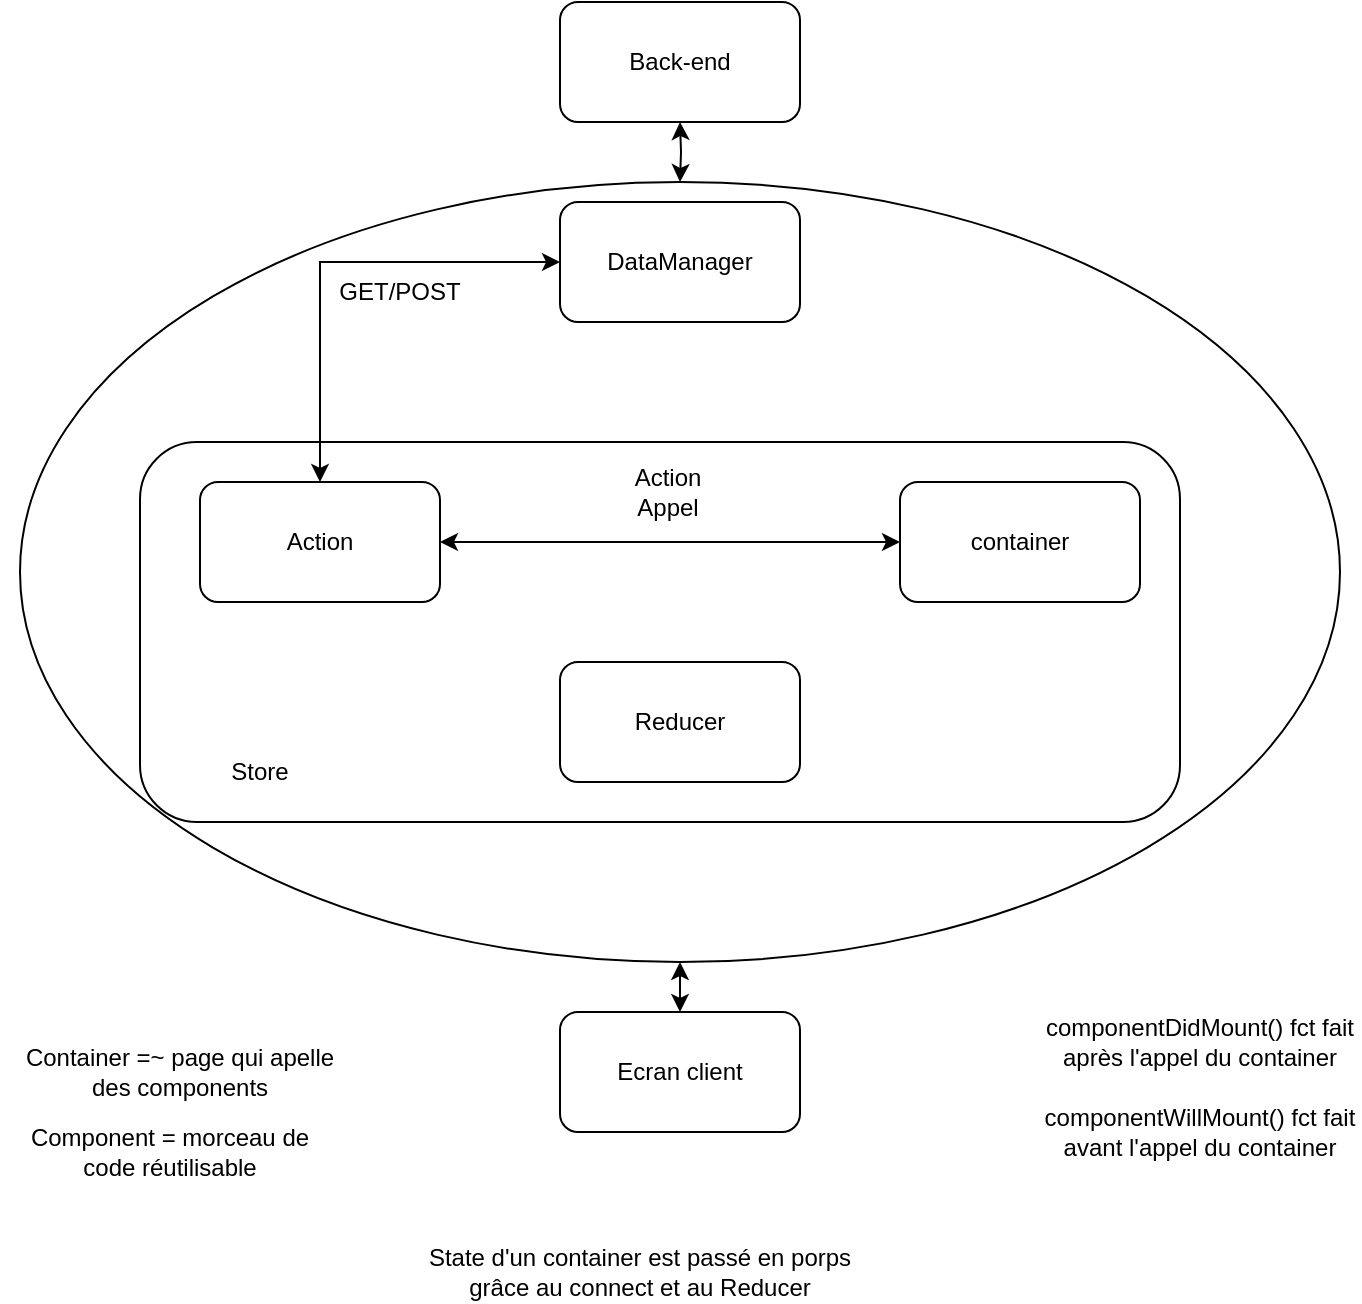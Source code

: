 <mxfile version="15.4.0" type="device"><diagram id="jD1-pqoAdshcu-__px9W" name="Page-1"><mxGraphModel dx="1186" dy="614" grid="1" gridSize="10" guides="1" tooltips="1" connect="1" arrows="1" fold="1" page="1" pageScale="1" pageWidth="827" pageHeight="1169" math="0" shadow="0"><root><mxCell id="0"/><mxCell id="1" parent="0"/><mxCell id="SAEmJx8MiQ3vlUMpK5X0-1" value="" style="ellipse;whiteSpace=wrap;html=1;" vertex="1" parent="1"><mxGeometry x="60" y="100" width="660" height="390" as="geometry"/></mxCell><mxCell id="SAEmJx8MiQ3vlUMpK5X0-2" value="Back-end" style="rounded=1;whiteSpace=wrap;html=1;" vertex="1" parent="1"><mxGeometry x="330" y="10" width="120" height="60" as="geometry"/></mxCell><mxCell id="SAEmJx8MiQ3vlUMpK5X0-3" value="Ecran client" style="rounded=1;whiteSpace=wrap;html=1;" vertex="1" parent="1"><mxGeometry x="330" y="515" width="120" height="60" as="geometry"/></mxCell><mxCell id="SAEmJx8MiQ3vlUMpK5X0-4" value="" style="rounded=1;whiteSpace=wrap;html=1;" vertex="1" parent="1"><mxGeometry x="120" y="230" width="520" height="190" as="geometry"/></mxCell><mxCell id="SAEmJx8MiQ3vlUMpK5X0-5" value="Index" style="text;html=1;strokeColor=none;fillColor=none;align=center;verticalAlign=middle;whiteSpace=wrap;rounded=0;" vertex="1" parent="1"><mxGeometry x="350" y="380" width="60" height="30" as="geometry"/></mxCell><mxCell id="SAEmJx8MiQ3vlUMpK5X0-7" value="Reducer" style="rounded=1;whiteSpace=wrap;html=1;" vertex="1" parent="1"><mxGeometry x="330" y="340" width="120" height="60" as="geometry"/></mxCell><mxCell id="SAEmJx8MiQ3vlUMpK5X0-8" value="container" style="rounded=1;whiteSpace=wrap;html=1;" vertex="1" parent="1"><mxGeometry x="500" y="250" width="120" height="60" as="geometry"/></mxCell><mxCell id="SAEmJx8MiQ3vlUMpK5X0-9" value="Action" style="rounded=1;whiteSpace=wrap;html=1;" vertex="1" parent="1"><mxGeometry x="150" y="250" width="120" height="60" as="geometry"/></mxCell><mxCell id="SAEmJx8MiQ3vlUMpK5X0-10" value="DataManager" style="rounded=1;whiteSpace=wrap;html=1;" vertex="1" parent="1"><mxGeometry x="330" y="110" width="120" height="60" as="geometry"/></mxCell><mxCell id="SAEmJx8MiQ3vlUMpK5X0-12" value="Container =~ page qui apelle des components" style="text;html=1;strokeColor=none;fillColor=none;align=center;verticalAlign=middle;whiteSpace=wrap;rounded=0;" vertex="1" parent="1"><mxGeometry x="60" y="530" width="160" height="30" as="geometry"/></mxCell><mxCell id="SAEmJx8MiQ3vlUMpK5X0-13" value="Component = morceau de code réutilisable" style="text;html=1;strokeColor=none;fillColor=none;align=center;verticalAlign=middle;whiteSpace=wrap;rounded=0;" vertex="1" parent="1"><mxGeometry x="50" y="570" width="170" height="30" as="geometry"/></mxCell><mxCell id="SAEmJx8MiQ3vlUMpK5X0-14" value="Store" style="text;html=1;strokeColor=none;fillColor=none;align=center;verticalAlign=middle;whiteSpace=wrap;rounded=0;" vertex="1" parent="1"><mxGeometry x="150" y="380" width="60" height="30" as="geometry"/></mxCell><mxCell id="SAEmJx8MiQ3vlUMpK5X0-15" value="" style="endArrow=classic;startArrow=classic;html=1;rounded=0;edgeStyle=orthogonalEdgeStyle;exitX=0.5;exitY=0;exitDx=0;exitDy=0;entryX=0.5;entryY=1;entryDx=0;entryDy=0;" edge="1" parent="1" source="SAEmJx8MiQ3vlUMpK5X0-3" target="SAEmJx8MiQ3vlUMpK5X0-1"><mxGeometry width="50" height="50" relative="1" as="geometry"><mxPoint x="390" y="350" as="sourcePoint"/><mxPoint x="440" y="300" as="targetPoint"/></mxGeometry></mxCell><mxCell id="SAEmJx8MiQ3vlUMpK5X0-16" value="" style="endArrow=classic;startArrow=classic;html=1;rounded=0;edgeStyle=orthogonalEdgeStyle;entryX=0.5;entryY=1;entryDx=0;entryDy=0;" edge="1" parent="1" target="SAEmJx8MiQ3vlUMpK5X0-2"><mxGeometry width="50" height="50" relative="1" as="geometry"><mxPoint x="390" y="100" as="sourcePoint"/><mxPoint x="421" y="466" as="targetPoint"/></mxGeometry></mxCell><mxCell id="SAEmJx8MiQ3vlUMpK5X0-21" value="Action Appel" style="text;html=1;strokeColor=none;fillColor=none;align=center;verticalAlign=middle;whiteSpace=wrap;rounded=0;" vertex="1" parent="1"><mxGeometry x="353.5" y="240" width="60" height="30" as="geometry"/></mxCell><mxCell id="SAEmJx8MiQ3vlUMpK5X0-22" value="GET/POST" style="text;html=1;strokeColor=none;fillColor=none;align=center;verticalAlign=middle;whiteSpace=wrap;rounded=0;" vertex="1" parent="1"><mxGeometry x="220" y="140" width="60" height="30" as="geometry"/></mxCell><mxCell id="SAEmJx8MiQ3vlUMpK5X0-23" value="" style="endArrow=classic;startArrow=classic;html=1;rounded=0;edgeStyle=orthogonalEdgeStyle;entryX=0;entryY=0.5;entryDx=0;entryDy=0;" edge="1" parent="1" source="SAEmJx8MiQ3vlUMpK5X0-9" target="SAEmJx8MiQ3vlUMpK5X0-8"><mxGeometry width="50" height="50" relative="1" as="geometry"><mxPoint x="400" y="525" as="sourcePoint"/><mxPoint x="400" y="500" as="targetPoint"/></mxGeometry></mxCell><mxCell id="SAEmJx8MiQ3vlUMpK5X0-24" value="" style="endArrow=classic;startArrow=classic;html=1;rounded=0;edgeStyle=orthogonalEdgeStyle;entryX=0;entryY=0.5;entryDx=0;entryDy=0;exitX=0.5;exitY=0;exitDx=0;exitDy=0;" edge="1" parent="1" source="SAEmJx8MiQ3vlUMpK5X0-9" target="SAEmJx8MiQ3vlUMpK5X0-10"><mxGeometry width="50" height="50" relative="1" as="geometry"><mxPoint x="280" y="290" as="sourcePoint"/><mxPoint x="510" y="290" as="targetPoint"/></mxGeometry></mxCell><mxCell id="SAEmJx8MiQ3vlUMpK5X0-26" value="componentDidMount() fct fait après l'appel du container" style="text;html=1;strokeColor=none;fillColor=none;align=center;verticalAlign=middle;whiteSpace=wrap;rounded=0;" vertex="1" parent="1"><mxGeometry x="570" y="515" width="160" height="30" as="geometry"/></mxCell><mxCell id="SAEmJx8MiQ3vlUMpK5X0-27" value="componentWillMount() fct fait avant l'appel du container" style="text;html=1;strokeColor=none;fillColor=none;align=center;verticalAlign=middle;whiteSpace=wrap;rounded=0;" vertex="1" parent="1"><mxGeometry x="570" y="560" width="160" height="30" as="geometry"/></mxCell><mxCell id="SAEmJx8MiQ3vlUMpK5X0-28" value="State d'un container est passé en porps grâce au connect et au Reducer" style="text;html=1;strokeColor=none;fillColor=none;align=center;verticalAlign=middle;whiteSpace=wrap;rounded=0;" vertex="1" parent="1"><mxGeometry x="260" y="630" width="220" height="30" as="geometry"/></mxCell></root></mxGraphModel></diagram></mxfile>